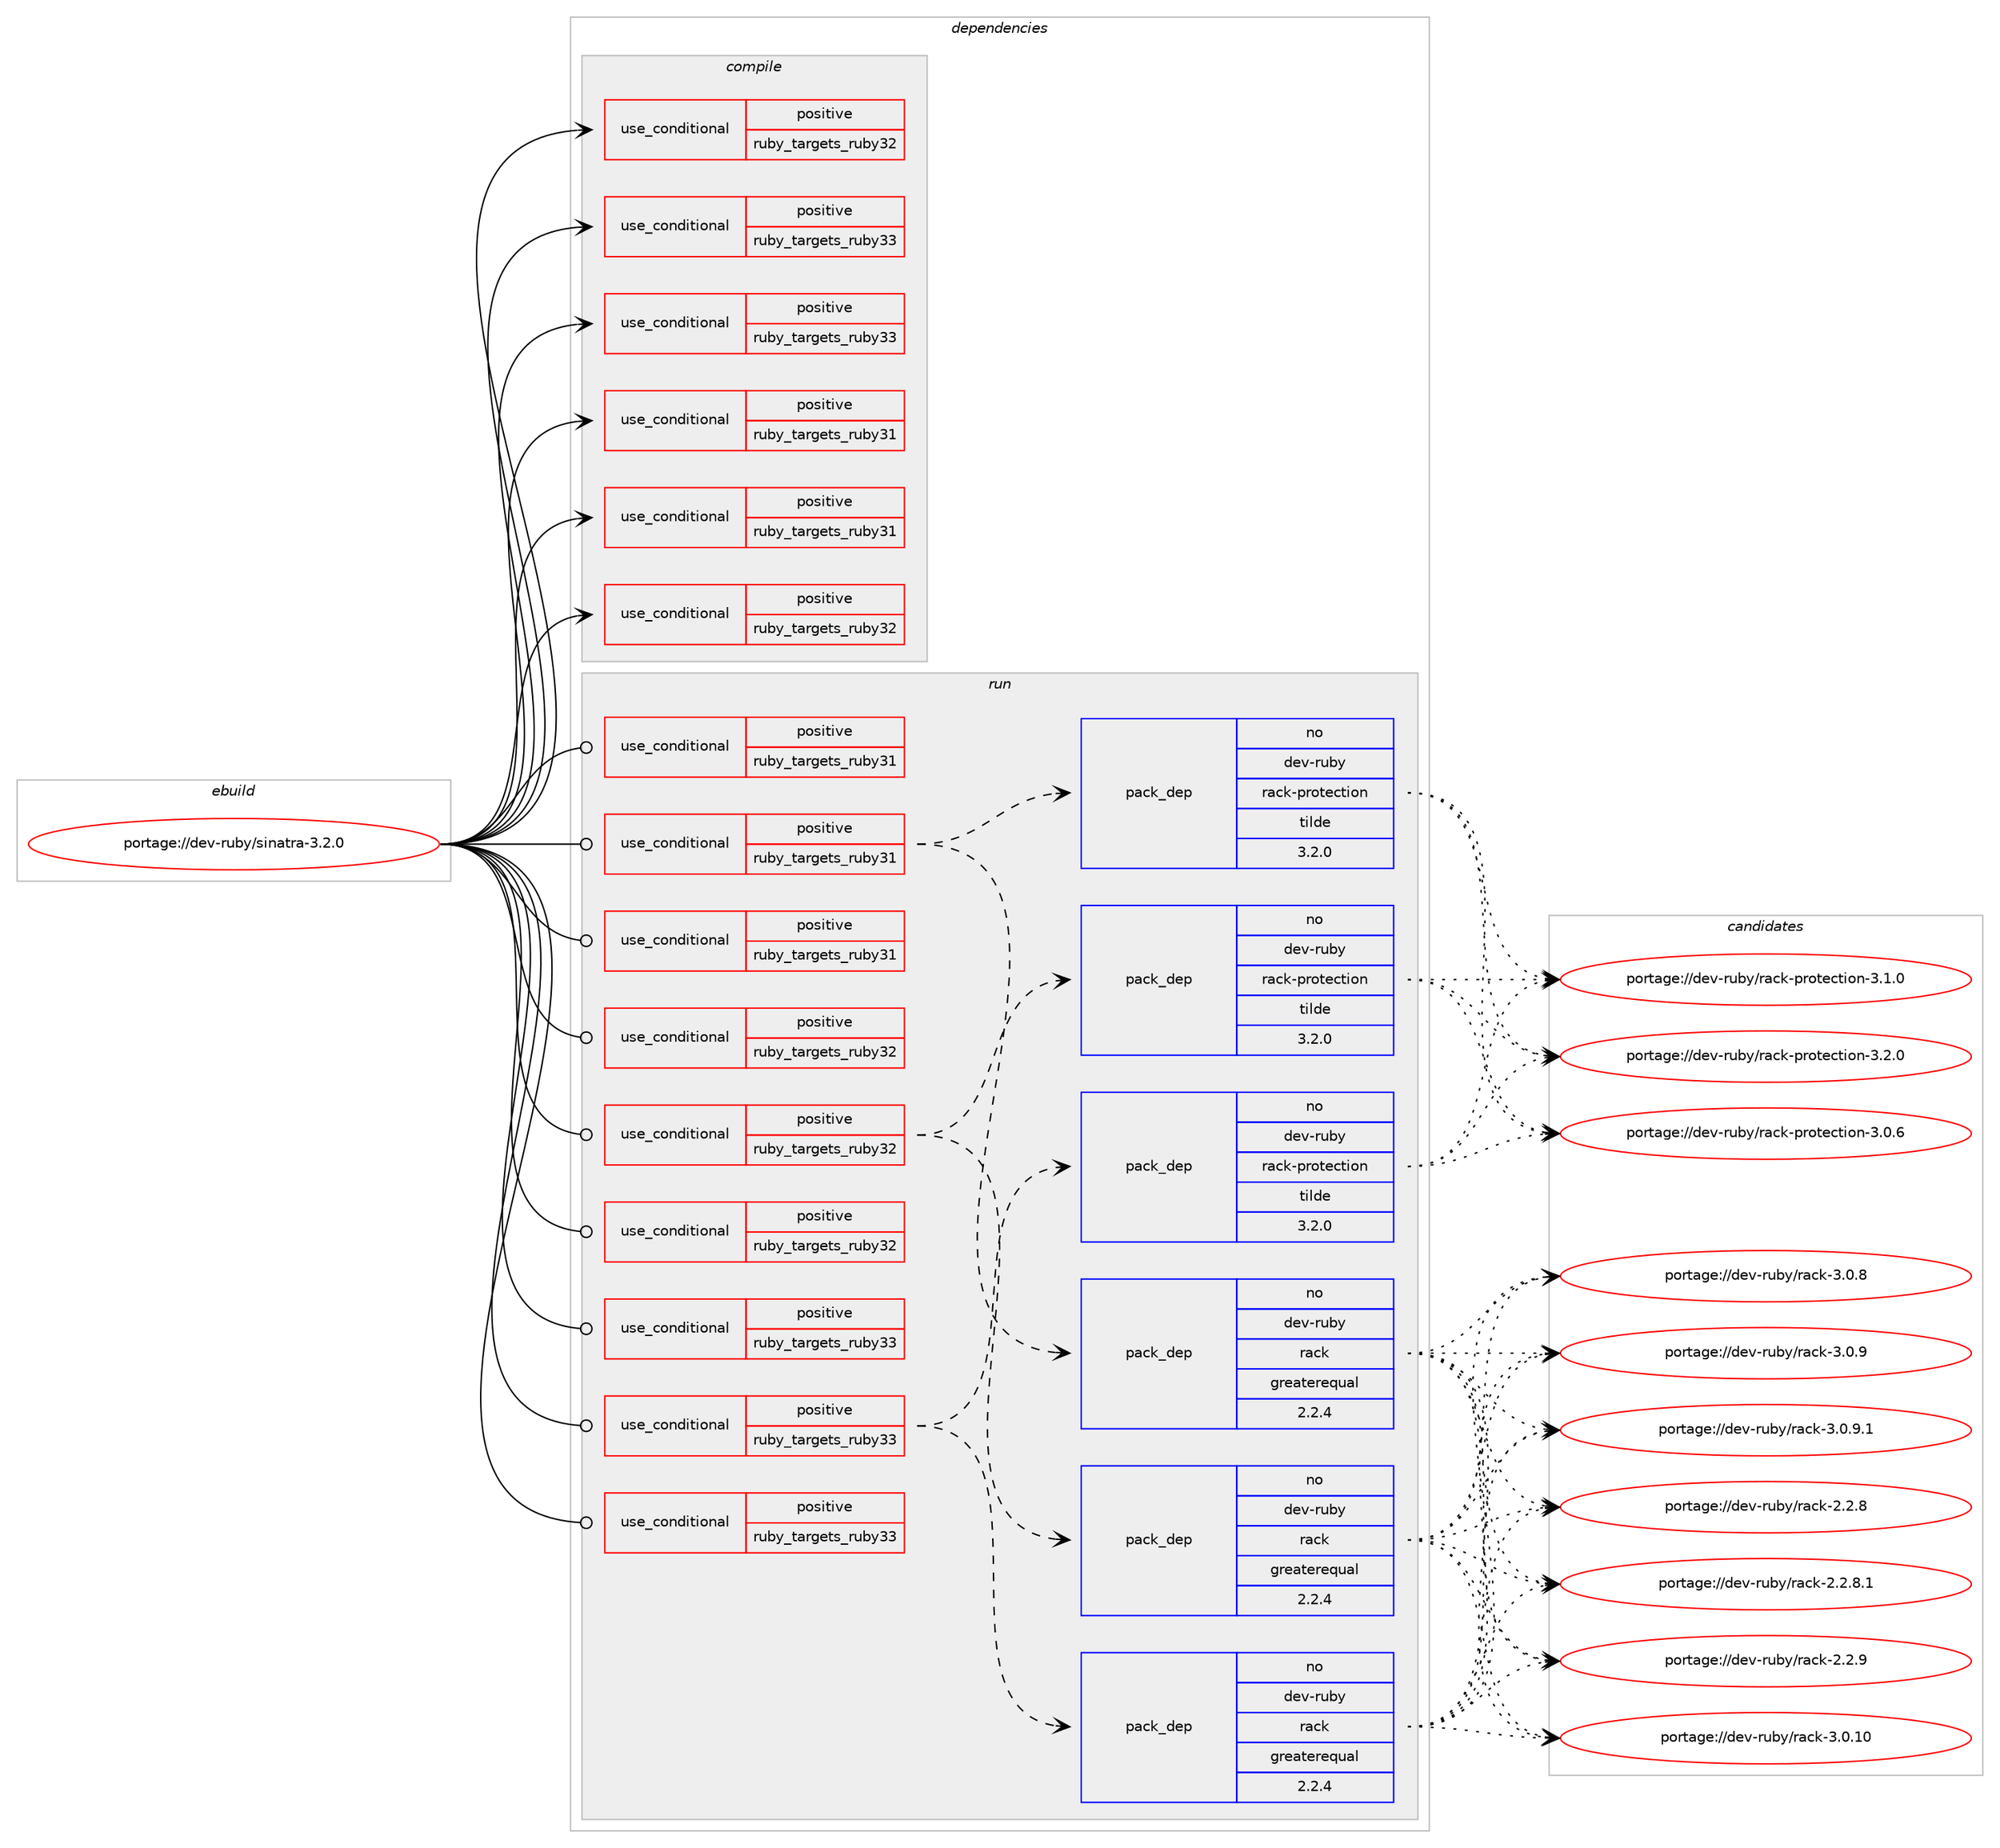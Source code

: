 digraph prolog {

# *************
# Graph options
# *************

newrank=true;
concentrate=true;
compound=true;
graph [rankdir=LR,fontname=Helvetica,fontsize=10,ranksep=1.5];#, ranksep=2.5, nodesep=0.2];
edge  [arrowhead=vee];
node  [fontname=Helvetica,fontsize=10];

# **********
# The ebuild
# **********

subgraph cluster_leftcol {
color=gray;
rank=same;
label=<<i>ebuild</i>>;
id [label="portage://dev-ruby/sinatra-3.2.0", color=red, width=4, href="../dev-ruby/sinatra-3.2.0.svg"];
}

# ****************
# The dependencies
# ****************

subgraph cluster_midcol {
color=gray;
label=<<i>dependencies</i>>;
subgraph cluster_compile {
fillcolor="#eeeeee";
style=filled;
label=<<i>compile</i>>;
subgraph cond55326 {
dependency104319 [label=<<TABLE BORDER="0" CELLBORDER="1" CELLSPACING="0" CELLPADDING="4"><TR><TD ROWSPAN="3" CELLPADDING="10">use_conditional</TD></TR><TR><TD>positive</TD></TR><TR><TD>ruby_targets_ruby31</TD></TR></TABLE>>, shape=none, color=red];
# *** BEGIN UNKNOWN DEPENDENCY TYPE (TODO) ***
# dependency104319 -> package_dependency(portage://dev-ruby/sinatra-3.2.0,install,no,dev-lang,ruby,none,[,,],[slot(3.1)],[])
# *** END UNKNOWN DEPENDENCY TYPE (TODO) ***

}
id:e -> dependency104319:w [weight=20,style="solid",arrowhead="vee"];
subgraph cond55327 {
dependency104320 [label=<<TABLE BORDER="0" CELLBORDER="1" CELLSPACING="0" CELLPADDING="4"><TR><TD ROWSPAN="3" CELLPADDING="10">use_conditional</TD></TR><TR><TD>positive</TD></TR><TR><TD>ruby_targets_ruby31</TD></TR></TABLE>>, shape=none, color=red];
# *** BEGIN UNKNOWN DEPENDENCY TYPE (TODO) ***
# dependency104320 -> package_dependency(portage://dev-ruby/sinatra-3.2.0,install,no,virtual,rubygems,none,[,,],[],[use(enable(ruby_targets_ruby31),negative)])
# *** END UNKNOWN DEPENDENCY TYPE (TODO) ***

}
id:e -> dependency104320:w [weight=20,style="solid",arrowhead="vee"];
subgraph cond55328 {
dependency104321 [label=<<TABLE BORDER="0" CELLBORDER="1" CELLSPACING="0" CELLPADDING="4"><TR><TD ROWSPAN="3" CELLPADDING="10">use_conditional</TD></TR><TR><TD>positive</TD></TR><TR><TD>ruby_targets_ruby32</TD></TR></TABLE>>, shape=none, color=red];
# *** BEGIN UNKNOWN DEPENDENCY TYPE (TODO) ***
# dependency104321 -> package_dependency(portage://dev-ruby/sinatra-3.2.0,install,no,dev-lang,ruby,none,[,,],[slot(3.2)],[])
# *** END UNKNOWN DEPENDENCY TYPE (TODO) ***

}
id:e -> dependency104321:w [weight=20,style="solid",arrowhead="vee"];
subgraph cond55329 {
dependency104322 [label=<<TABLE BORDER="0" CELLBORDER="1" CELLSPACING="0" CELLPADDING="4"><TR><TD ROWSPAN="3" CELLPADDING="10">use_conditional</TD></TR><TR><TD>positive</TD></TR><TR><TD>ruby_targets_ruby32</TD></TR></TABLE>>, shape=none, color=red];
# *** BEGIN UNKNOWN DEPENDENCY TYPE (TODO) ***
# dependency104322 -> package_dependency(portage://dev-ruby/sinatra-3.2.0,install,no,virtual,rubygems,none,[,,],[],[use(enable(ruby_targets_ruby32),negative)])
# *** END UNKNOWN DEPENDENCY TYPE (TODO) ***

}
id:e -> dependency104322:w [weight=20,style="solid",arrowhead="vee"];
subgraph cond55330 {
dependency104323 [label=<<TABLE BORDER="0" CELLBORDER="1" CELLSPACING="0" CELLPADDING="4"><TR><TD ROWSPAN="3" CELLPADDING="10">use_conditional</TD></TR><TR><TD>positive</TD></TR><TR><TD>ruby_targets_ruby33</TD></TR></TABLE>>, shape=none, color=red];
# *** BEGIN UNKNOWN DEPENDENCY TYPE (TODO) ***
# dependency104323 -> package_dependency(portage://dev-ruby/sinatra-3.2.0,install,no,dev-lang,ruby,none,[,,],[slot(3.3)],[])
# *** END UNKNOWN DEPENDENCY TYPE (TODO) ***

}
id:e -> dependency104323:w [weight=20,style="solid",arrowhead="vee"];
subgraph cond55331 {
dependency104324 [label=<<TABLE BORDER="0" CELLBORDER="1" CELLSPACING="0" CELLPADDING="4"><TR><TD ROWSPAN="3" CELLPADDING="10">use_conditional</TD></TR><TR><TD>positive</TD></TR><TR><TD>ruby_targets_ruby33</TD></TR></TABLE>>, shape=none, color=red];
# *** BEGIN UNKNOWN DEPENDENCY TYPE (TODO) ***
# dependency104324 -> package_dependency(portage://dev-ruby/sinatra-3.2.0,install,no,virtual,rubygems,none,[,,],[],[use(enable(ruby_targets_ruby33),negative)])
# *** END UNKNOWN DEPENDENCY TYPE (TODO) ***

}
id:e -> dependency104324:w [weight=20,style="solid",arrowhead="vee"];
}
subgraph cluster_compileandrun {
fillcolor="#eeeeee";
style=filled;
label=<<i>compile and run</i>>;
}
subgraph cluster_run {
fillcolor="#eeeeee";
style=filled;
label=<<i>run</i>>;
subgraph cond55332 {
dependency104325 [label=<<TABLE BORDER="0" CELLBORDER="1" CELLSPACING="0" CELLPADDING="4"><TR><TD ROWSPAN="3" CELLPADDING="10">use_conditional</TD></TR><TR><TD>positive</TD></TR><TR><TD>ruby_targets_ruby31</TD></TR></TABLE>>, shape=none, color=red];
# *** BEGIN UNKNOWN DEPENDENCY TYPE (TODO) ***
# dependency104325 -> package_dependency(portage://dev-ruby/sinatra-3.2.0,run,no,dev-lang,ruby,none,[,,],[slot(3.1)],[])
# *** END UNKNOWN DEPENDENCY TYPE (TODO) ***

}
id:e -> dependency104325:w [weight=20,style="solid",arrowhead="odot"];
subgraph cond55333 {
dependency104326 [label=<<TABLE BORDER="0" CELLBORDER="1" CELLSPACING="0" CELLPADDING="4"><TR><TD ROWSPAN="3" CELLPADDING="10">use_conditional</TD></TR><TR><TD>positive</TD></TR><TR><TD>ruby_targets_ruby31</TD></TR></TABLE>>, shape=none, color=red];
# *** BEGIN UNKNOWN DEPENDENCY TYPE (TODO) ***
# dependency104326 -> package_dependency(portage://dev-ruby/sinatra-3.2.0,run,no,dev-ruby,mustermann,none,[,,],[slot(3)],[use(enable(ruby_targets_ruby31),negative)])
# *** END UNKNOWN DEPENDENCY TYPE (TODO) ***

subgraph pack47624 {
dependency104327 [label=<<TABLE BORDER="0" CELLBORDER="1" CELLSPACING="0" CELLPADDING="4" WIDTH="220"><TR><TD ROWSPAN="6" CELLPADDING="30">pack_dep</TD></TR><TR><TD WIDTH="110">no</TD></TR><TR><TD>dev-ruby</TD></TR><TR><TD>rack</TD></TR><TR><TD>greaterequal</TD></TR><TR><TD>2.2.4</TD></TR></TABLE>>, shape=none, color=blue];
}
dependency104326:e -> dependency104327:w [weight=20,style="dashed",arrowhead="vee"];
subgraph pack47625 {
dependency104328 [label=<<TABLE BORDER="0" CELLBORDER="1" CELLSPACING="0" CELLPADDING="4" WIDTH="220"><TR><TD ROWSPAN="6" CELLPADDING="30">pack_dep</TD></TR><TR><TD WIDTH="110">no</TD></TR><TR><TD>dev-ruby</TD></TR><TR><TD>rack-protection</TD></TR><TR><TD>tilde</TD></TR><TR><TD>3.2.0</TD></TR></TABLE>>, shape=none, color=blue];
}
dependency104326:e -> dependency104328:w [weight=20,style="dashed",arrowhead="vee"];
# *** BEGIN UNKNOWN DEPENDENCY TYPE (TODO) ***
# dependency104326 -> package_dependency(portage://dev-ruby/sinatra-3.2.0,run,no,dev-ruby,tilt,none,[,,],[slot(2)],[use(enable(ruby_targets_ruby31),negative)])
# *** END UNKNOWN DEPENDENCY TYPE (TODO) ***

}
id:e -> dependency104326:w [weight=20,style="solid",arrowhead="odot"];
subgraph cond55334 {
dependency104329 [label=<<TABLE BORDER="0" CELLBORDER="1" CELLSPACING="0" CELLPADDING="4"><TR><TD ROWSPAN="3" CELLPADDING="10">use_conditional</TD></TR><TR><TD>positive</TD></TR><TR><TD>ruby_targets_ruby31</TD></TR></TABLE>>, shape=none, color=red];
# *** BEGIN UNKNOWN DEPENDENCY TYPE (TODO) ***
# dependency104329 -> package_dependency(portage://dev-ruby/sinatra-3.2.0,run,no,virtual,rubygems,none,[,,],[],[use(enable(ruby_targets_ruby31),negative)])
# *** END UNKNOWN DEPENDENCY TYPE (TODO) ***

}
id:e -> dependency104329:w [weight=20,style="solid",arrowhead="odot"];
subgraph cond55335 {
dependency104330 [label=<<TABLE BORDER="0" CELLBORDER="1" CELLSPACING="0" CELLPADDING="4"><TR><TD ROWSPAN="3" CELLPADDING="10">use_conditional</TD></TR><TR><TD>positive</TD></TR><TR><TD>ruby_targets_ruby32</TD></TR></TABLE>>, shape=none, color=red];
# *** BEGIN UNKNOWN DEPENDENCY TYPE (TODO) ***
# dependency104330 -> package_dependency(portage://dev-ruby/sinatra-3.2.0,run,no,dev-lang,ruby,none,[,,],[slot(3.2)],[])
# *** END UNKNOWN DEPENDENCY TYPE (TODO) ***

}
id:e -> dependency104330:w [weight=20,style="solid",arrowhead="odot"];
subgraph cond55336 {
dependency104331 [label=<<TABLE BORDER="0" CELLBORDER="1" CELLSPACING="0" CELLPADDING="4"><TR><TD ROWSPAN="3" CELLPADDING="10">use_conditional</TD></TR><TR><TD>positive</TD></TR><TR><TD>ruby_targets_ruby32</TD></TR></TABLE>>, shape=none, color=red];
# *** BEGIN UNKNOWN DEPENDENCY TYPE (TODO) ***
# dependency104331 -> package_dependency(portage://dev-ruby/sinatra-3.2.0,run,no,dev-ruby,mustermann,none,[,,],[slot(3)],[use(enable(ruby_targets_ruby32),negative)])
# *** END UNKNOWN DEPENDENCY TYPE (TODO) ***

subgraph pack47626 {
dependency104332 [label=<<TABLE BORDER="0" CELLBORDER="1" CELLSPACING="0" CELLPADDING="4" WIDTH="220"><TR><TD ROWSPAN="6" CELLPADDING="30">pack_dep</TD></TR><TR><TD WIDTH="110">no</TD></TR><TR><TD>dev-ruby</TD></TR><TR><TD>rack</TD></TR><TR><TD>greaterequal</TD></TR><TR><TD>2.2.4</TD></TR></TABLE>>, shape=none, color=blue];
}
dependency104331:e -> dependency104332:w [weight=20,style="dashed",arrowhead="vee"];
subgraph pack47627 {
dependency104333 [label=<<TABLE BORDER="0" CELLBORDER="1" CELLSPACING="0" CELLPADDING="4" WIDTH="220"><TR><TD ROWSPAN="6" CELLPADDING="30">pack_dep</TD></TR><TR><TD WIDTH="110">no</TD></TR><TR><TD>dev-ruby</TD></TR><TR><TD>rack-protection</TD></TR><TR><TD>tilde</TD></TR><TR><TD>3.2.0</TD></TR></TABLE>>, shape=none, color=blue];
}
dependency104331:e -> dependency104333:w [weight=20,style="dashed",arrowhead="vee"];
# *** BEGIN UNKNOWN DEPENDENCY TYPE (TODO) ***
# dependency104331 -> package_dependency(portage://dev-ruby/sinatra-3.2.0,run,no,dev-ruby,tilt,none,[,,],[slot(2)],[use(enable(ruby_targets_ruby32),negative)])
# *** END UNKNOWN DEPENDENCY TYPE (TODO) ***

}
id:e -> dependency104331:w [weight=20,style="solid",arrowhead="odot"];
subgraph cond55337 {
dependency104334 [label=<<TABLE BORDER="0" CELLBORDER="1" CELLSPACING="0" CELLPADDING="4"><TR><TD ROWSPAN="3" CELLPADDING="10">use_conditional</TD></TR><TR><TD>positive</TD></TR><TR><TD>ruby_targets_ruby32</TD></TR></TABLE>>, shape=none, color=red];
# *** BEGIN UNKNOWN DEPENDENCY TYPE (TODO) ***
# dependency104334 -> package_dependency(portage://dev-ruby/sinatra-3.2.0,run,no,virtual,rubygems,none,[,,],[],[use(enable(ruby_targets_ruby32),negative)])
# *** END UNKNOWN DEPENDENCY TYPE (TODO) ***

}
id:e -> dependency104334:w [weight=20,style="solid",arrowhead="odot"];
subgraph cond55338 {
dependency104335 [label=<<TABLE BORDER="0" CELLBORDER="1" CELLSPACING="0" CELLPADDING="4"><TR><TD ROWSPAN="3" CELLPADDING="10">use_conditional</TD></TR><TR><TD>positive</TD></TR><TR><TD>ruby_targets_ruby33</TD></TR></TABLE>>, shape=none, color=red];
# *** BEGIN UNKNOWN DEPENDENCY TYPE (TODO) ***
# dependency104335 -> package_dependency(portage://dev-ruby/sinatra-3.2.0,run,no,dev-lang,ruby,none,[,,],[slot(3.3)],[])
# *** END UNKNOWN DEPENDENCY TYPE (TODO) ***

}
id:e -> dependency104335:w [weight=20,style="solid",arrowhead="odot"];
subgraph cond55339 {
dependency104336 [label=<<TABLE BORDER="0" CELLBORDER="1" CELLSPACING="0" CELLPADDING="4"><TR><TD ROWSPAN="3" CELLPADDING="10">use_conditional</TD></TR><TR><TD>positive</TD></TR><TR><TD>ruby_targets_ruby33</TD></TR></TABLE>>, shape=none, color=red];
# *** BEGIN UNKNOWN DEPENDENCY TYPE (TODO) ***
# dependency104336 -> package_dependency(portage://dev-ruby/sinatra-3.2.0,run,no,dev-ruby,mustermann,none,[,,],[slot(3)],[use(enable(ruby_targets_ruby33),negative)])
# *** END UNKNOWN DEPENDENCY TYPE (TODO) ***

subgraph pack47628 {
dependency104337 [label=<<TABLE BORDER="0" CELLBORDER="1" CELLSPACING="0" CELLPADDING="4" WIDTH="220"><TR><TD ROWSPAN="6" CELLPADDING="30">pack_dep</TD></TR><TR><TD WIDTH="110">no</TD></TR><TR><TD>dev-ruby</TD></TR><TR><TD>rack</TD></TR><TR><TD>greaterequal</TD></TR><TR><TD>2.2.4</TD></TR></TABLE>>, shape=none, color=blue];
}
dependency104336:e -> dependency104337:w [weight=20,style="dashed",arrowhead="vee"];
subgraph pack47629 {
dependency104338 [label=<<TABLE BORDER="0" CELLBORDER="1" CELLSPACING="0" CELLPADDING="4" WIDTH="220"><TR><TD ROWSPAN="6" CELLPADDING="30">pack_dep</TD></TR><TR><TD WIDTH="110">no</TD></TR><TR><TD>dev-ruby</TD></TR><TR><TD>rack-protection</TD></TR><TR><TD>tilde</TD></TR><TR><TD>3.2.0</TD></TR></TABLE>>, shape=none, color=blue];
}
dependency104336:e -> dependency104338:w [weight=20,style="dashed",arrowhead="vee"];
# *** BEGIN UNKNOWN DEPENDENCY TYPE (TODO) ***
# dependency104336 -> package_dependency(portage://dev-ruby/sinatra-3.2.0,run,no,dev-ruby,tilt,none,[,,],[slot(2)],[use(enable(ruby_targets_ruby33),negative)])
# *** END UNKNOWN DEPENDENCY TYPE (TODO) ***

}
id:e -> dependency104336:w [weight=20,style="solid",arrowhead="odot"];
subgraph cond55340 {
dependency104339 [label=<<TABLE BORDER="0" CELLBORDER="1" CELLSPACING="0" CELLPADDING="4"><TR><TD ROWSPAN="3" CELLPADDING="10">use_conditional</TD></TR><TR><TD>positive</TD></TR><TR><TD>ruby_targets_ruby33</TD></TR></TABLE>>, shape=none, color=red];
# *** BEGIN UNKNOWN DEPENDENCY TYPE (TODO) ***
# dependency104339 -> package_dependency(portage://dev-ruby/sinatra-3.2.0,run,no,virtual,rubygems,none,[,,],[],[use(enable(ruby_targets_ruby33),negative)])
# *** END UNKNOWN DEPENDENCY TYPE (TODO) ***

}
id:e -> dependency104339:w [weight=20,style="solid",arrowhead="odot"];
}
}

# **************
# The candidates
# **************

subgraph cluster_choices {
rank=same;
color=gray;
label=<<i>candidates</i>>;

subgraph choice47624 {
color=black;
nodesep=1;
choice1001011184511411798121471149799107455046504656 [label="portage://dev-ruby/rack-2.2.8", color=red, width=4,href="../dev-ruby/rack-2.2.8.svg"];
choice10010111845114117981214711497991074550465046564649 [label="portage://dev-ruby/rack-2.2.8.1", color=red, width=4,href="../dev-ruby/rack-2.2.8.1.svg"];
choice1001011184511411798121471149799107455046504657 [label="portage://dev-ruby/rack-2.2.9", color=red, width=4,href="../dev-ruby/rack-2.2.9.svg"];
choice100101118451141179812147114979910745514648464948 [label="portage://dev-ruby/rack-3.0.10", color=red, width=4,href="../dev-ruby/rack-3.0.10.svg"];
choice1001011184511411798121471149799107455146484656 [label="portage://dev-ruby/rack-3.0.8", color=red, width=4,href="../dev-ruby/rack-3.0.8.svg"];
choice1001011184511411798121471149799107455146484657 [label="portage://dev-ruby/rack-3.0.9", color=red, width=4,href="../dev-ruby/rack-3.0.9.svg"];
choice10010111845114117981214711497991074551464846574649 [label="portage://dev-ruby/rack-3.0.9.1", color=red, width=4,href="../dev-ruby/rack-3.0.9.1.svg"];
dependency104327:e -> choice1001011184511411798121471149799107455046504656:w [style=dotted,weight="100"];
dependency104327:e -> choice10010111845114117981214711497991074550465046564649:w [style=dotted,weight="100"];
dependency104327:e -> choice1001011184511411798121471149799107455046504657:w [style=dotted,weight="100"];
dependency104327:e -> choice100101118451141179812147114979910745514648464948:w [style=dotted,weight="100"];
dependency104327:e -> choice1001011184511411798121471149799107455146484656:w [style=dotted,weight="100"];
dependency104327:e -> choice1001011184511411798121471149799107455146484657:w [style=dotted,weight="100"];
dependency104327:e -> choice10010111845114117981214711497991074551464846574649:w [style=dotted,weight="100"];
}
subgraph choice47625 {
color=black;
nodesep=1;
choice10010111845114117981214711497991074511211411111610199116105111110455146484654 [label="portage://dev-ruby/rack-protection-3.0.6", color=red, width=4,href="../dev-ruby/rack-protection-3.0.6.svg"];
choice10010111845114117981214711497991074511211411111610199116105111110455146494648 [label="portage://dev-ruby/rack-protection-3.1.0", color=red, width=4,href="../dev-ruby/rack-protection-3.1.0.svg"];
choice10010111845114117981214711497991074511211411111610199116105111110455146504648 [label="portage://dev-ruby/rack-protection-3.2.0", color=red, width=4,href="../dev-ruby/rack-protection-3.2.0.svg"];
dependency104328:e -> choice10010111845114117981214711497991074511211411111610199116105111110455146484654:w [style=dotted,weight="100"];
dependency104328:e -> choice10010111845114117981214711497991074511211411111610199116105111110455146494648:w [style=dotted,weight="100"];
dependency104328:e -> choice10010111845114117981214711497991074511211411111610199116105111110455146504648:w [style=dotted,weight="100"];
}
subgraph choice47626 {
color=black;
nodesep=1;
choice1001011184511411798121471149799107455046504656 [label="portage://dev-ruby/rack-2.2.8", color=red, width=4,href="../dev-ruby/rack-2.2.8.svg"];
choice10010111845114117981214711497991074550465046564649 [label="portage://dev-ruby/rack-2.2.8.1", color=red, width=4,href="../dev-ruby/rack-2.2.8.1.svg"];
choice1001011184511411798121471149799107455046504657 [label="portage://dev-ruby/rack-2.2.9", color=red, width=4,href="../dev-ruby/rack-2.2.9.svg"];
choice100101118451141179812147114979910745514648464948 [label="portage://dev-ruby/rack-3.0.10", color=red, width=4,href="../dev-ruby/rack-3.0.10.svg"];
choice1001011184511411798121471149799107455146484656 [label="portage://dev-ruby/rack-3.0.8", color=red, width=4,href="../dev-ruby/rack-3.0.8.svg"];
choice1001011184511411798121471149799107455146484657 [label="portage://dev-ruby/rack-3.0.9", color=red, width=4,href="../dev-ruby/rack-3.0.9.svg"];
choice10010111845114117981214711497991074551464846574649 [label="portage://dev-ruby/rack-3.0.9.1", color=red, width=4,href="../dev-ruby/rack-3.0.9.1.svg"];
dependency104332:e -> choice1001011184511411798121471149799107455046504656:w [style=dotted,weight="100"];
dependency104332:e -> choice10010111845114117981214711497991074550465046564649:w [style=dotted,weight="100"];
dependency104332:e -> choice1001011184511411798121471149799107455046504657:w [style=dotted,weight="100"];
dependency104332:e -> choice100101118451141179812147114979910745514648464948:w [style=dotted,weight="100"];
dependency104332:e -> choice1001011184511411798121471149799107455146484656:w [style=dotted,weight="100"];
dependency104332:e -> choice1001011184511411798121471149799107455146484657:w [style=dotted,weight="100"];
dependency104332:e -> choice10010111845114117981214711497991074551464846574649:w [style=dotted,weight="100"];
}
subgraph choice47627 {
color=black;
nodesep=1;
choice10010111845114117981214711497991074511211411111610199116105111110455146484654 [label="portage://dev-ruby/rack-protection-3.0.6", color=red, width=4,href="../dev-ruby/rack-protection-3.0.6.svg"];
choice10010111845114117981214711497991074511211411111610199116105111110455146494648 [label="portage://dev-ruby/rack-protection-3.1.0", color=red, width=4,href="../dev-ruby/rack-protection-3.1.0.svg"];
choice10010111845114117981214711497991074511211411111610199116105111110455146504648 [label="portage://dev-ruby/rack-protection-3.2.0", color=red, width=4,href="../dev-ruby/rack-protection-3.2.0.svg"];
dependency104333:e -> choice10010111845114117981214711497991074511211411111610199116105111110455146484654:w [style=dotted,weight="100"];
dependency104333:e -> choice10010111845114117981214711497991074511211411111610199116105111110455146494648:w [style=dotted,weight="100"];
dependency104333:e -> choice10010111845114117981214711497991074511211411111610199116105111110455146504648:w [style=dotted,weight="100"];
}
subgraph choice47628 {
color=black;
nodesep=1;
choice1001011184511411798121471149799107455046504656 [label="portage://dev-ruby/rack-2.2.8", color=red, width=4,href="../dev-ruby/rack-2.2.8.svg"];
choice10010111845114117981214711497991074550465046564649 [label="portage://dev-ruby/rack-2.2.8.1", color=red, width=4,href="../dev-ruby/rack-2.2.8.1.svg"];
choice1001011184511411798121471149799107455046504657 [label="portage://dev-ruby/rack-2.2.9", color=red, width=4,href="../dev-ruby/rack-2.2.9.svg"];
choice100101118451141179812147114979910745514648464948 [label="portage://dev-ruby/rack-3.0.10", color=red, width=4,href="../dev-ruby/rack-3.0.10.svg"];
choice1001011184511411798121471149799107455146484656 [label="portage://dev-ruby/rack-3.0.8", color=red, width=4,href="../dev-ruby/rack-3.0.8.svg"];
choice1001011184511411798121471149799107455146484657 [label="portage://dev-ruby/rack-3.0.9", color=red, width=4,href="../dev-ruby/rack-3.0.9.svg"];
choice10010111845114117981214711497991074551464846574649 [label="portage://dev-ruby/rack-3.0.9.1", color=red, width=4,href="../dev-ruby/rack-3.0.9.1.svg"];
dependency104337:e -> choice1001011184511411798121471149799107455046504656:w [style=dotted,weight="100"];
dependency104337:e -> choice10010111845114117981214711497991074550465046564649:w [style=dotted,weight="100"];
dependency104337:e -> choice1001011184511411798121471149799107455046504657:w [style=dotted,weight="100"];
dependency104337:e -> choice100101118451141179812147114979910745514648464948:w [style=dotted,weight="100"];
dependency104337:e -> choice1001011184511411798121471149799107455146484656:w [style=dotted,weight="100"];
dependency104337:e -> choice1001011184511411798121471149799107455146484657:w [style=dotted,weight="100"];
dependency104337:e -> choice10010111845114117981214711497991074551464846574649:w [style=dotted,weight="100"];
}
subgraph choice47629 {
color=black;
nodesep=1;
choice10010111845114117981214711497991074511211411111610199116105111110455146484654 [label="portage://dev-ruby/rack-protection-3.0.6", color=red, width=4,href="../dev-ruby/rack-protection-3.0.6.svg"];
choice10010111845114117981214711497991074511211411111610199116105111110455146494648 [label="portage://dev-ruby/rack-protection-3.1.0", color=red, width=4,href="../dev-ruby/rack-protection-3.1.0.svg"];
choice10010111845114117981214711497991074511211411111610199116105111110455146504648 [label="portage://dev-ruby/rack-protection-3.2.0", color=red, width=4,href="../dev-ruby/rack-protection-3.2.0.svg"];
dependency104338:e -> choice10010111845114117981214711497991074511211411111610199116105111110455146484654:w [style=dotted,weight="100"];
dependency104338:e -> choice10010111845114117981214711497991074511211411111610199116105111110455146494648:w [style=dotted,weight="100"];
dependency104338:e -> choice10010111845114117981214711497991074511211411111610199116105111110455146504648:w [style=dotted,weight="100"];
}
}

}
